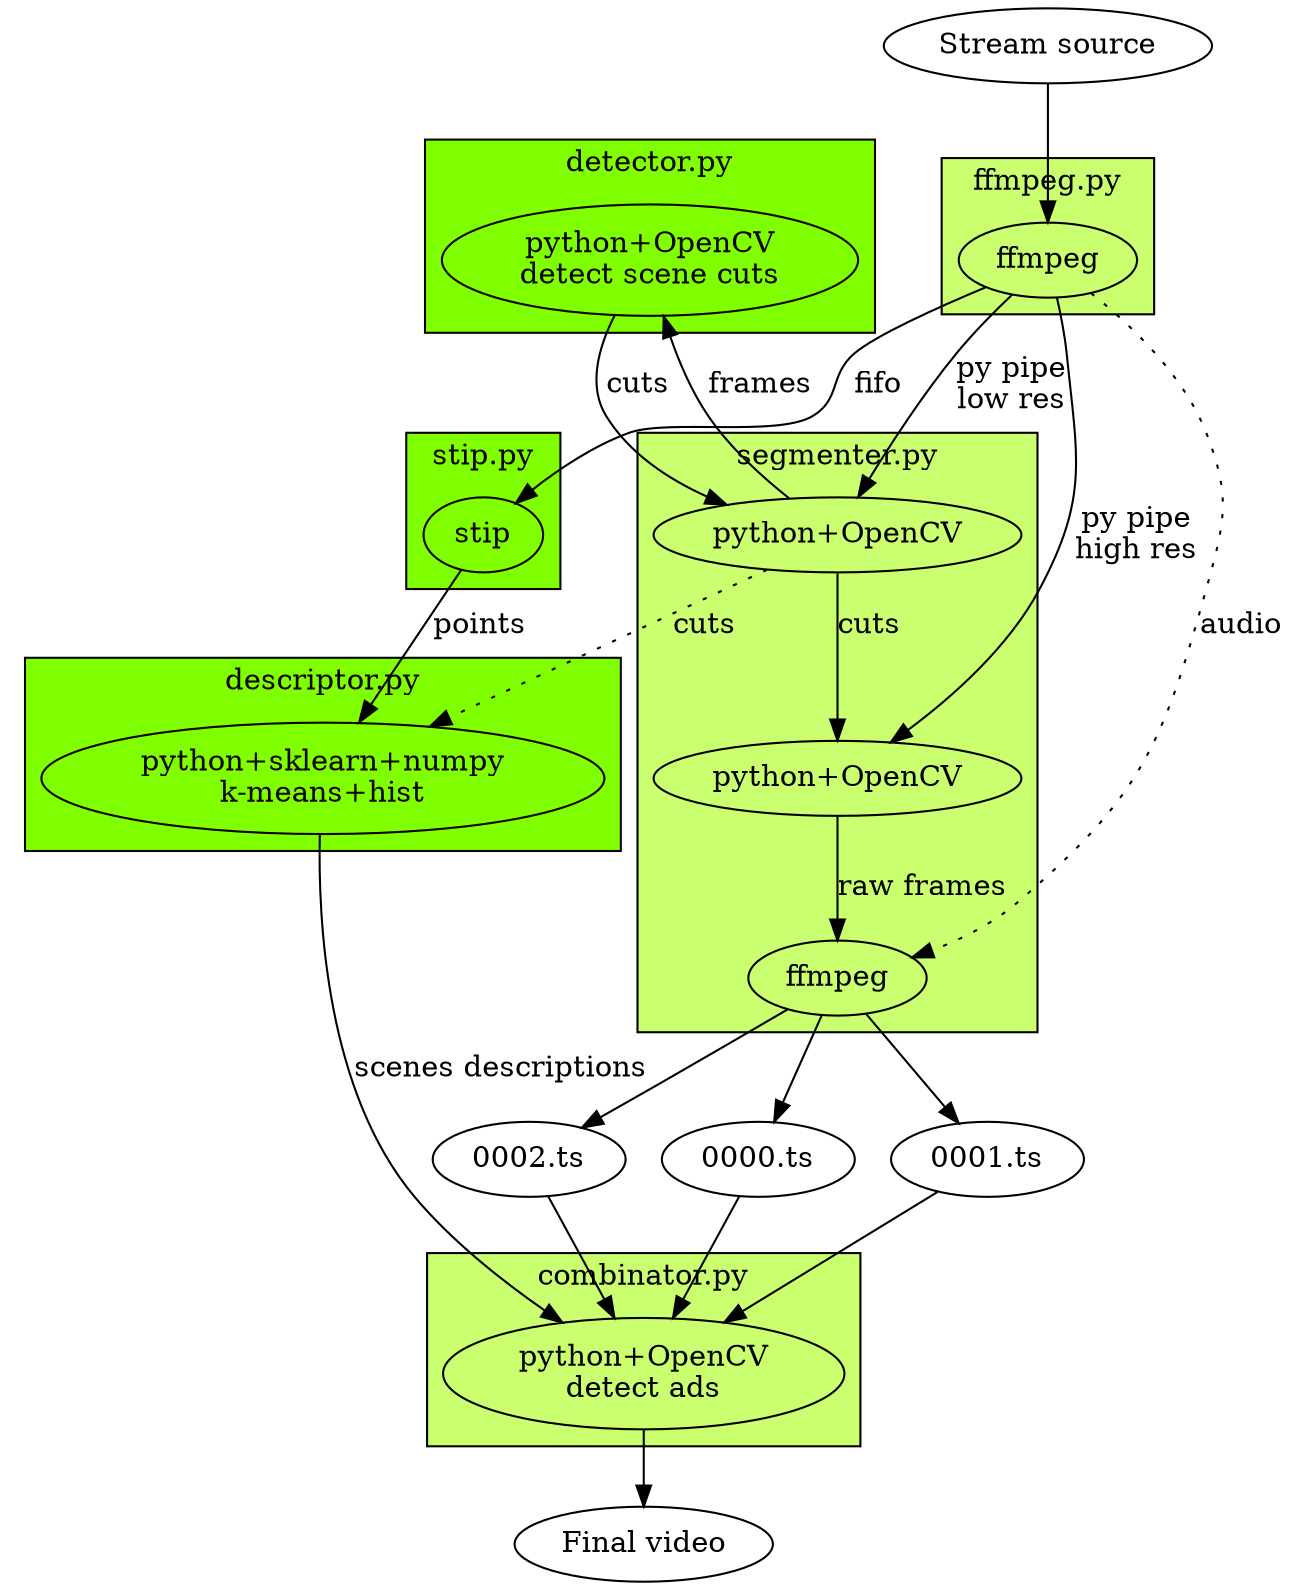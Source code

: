 digraph G {
	subgraph cluster_0 {
		a0[label="ffmpeg"];
		label = "ffmpeg.py";
		bgcolor = "darkolivegreen1";
	}
	subgraph cluster_1 {
		b0[label="stip"];
		label = "stip.py";
		bgcolor = "chartreuse";
	}
	subgraph cluster_2 {
		f0[label="python+OpenCV\ndetect scene cuts"];
		label = "detector.py";
		bgcolor = "chartreuse";
	}
	subgraph cluster_3 {
		d0[label="python+OpenCV\n"];
		d1[label="python+OpenCV\n"];
		d2[label="ffmpeg\n"];
		d0 -> d1[label="cuts"];
		d1 -> d2[label="raw frames"];
		label = "segmenter.py";
		bgcolor = "darkolivegreen1";
	}
	subgraph cluster_4 {
		e0[label="python+OpenCV\ndetect ads"];
		label = "combinator.py";
		bgcolor = "darkolivegreen1";
	}
	subgraph cluster_5 {
		c0[label="python+sklearn+numpy\nk-means+hist"];
		label = "descriptor.py";
		bgcolor = "chartreuse";
	}

	ss[label="Stream source"]
	ss -> a0;
	a0 -> b0[label="fifo"];
	b0 -> c0[label="points"];
	a0 -> d0[label="py pipe\nlow res"];
	a0 -> d1[label="py pipe\nhigh res"];
	d3 -> e0;
	d4 -> e0;
	d5 -> e0;
	c0 -> e0[label="scenes descriptions"];
	d0 -> f0[label="frames"];
	f0 -> d0[label="cuts"];
	a0 -> d2[label="audio",style="dotted"]
	d0 -> c0[label="cuts",style="dotted"]
	d3[label="0000.ts"];
	d4[label="0001.ts"];
	d5[label="0002.ts"];
	d2 -> d3;
	d2 -> d4;
	d2 -> d5;
	fv[label="Final video"];
	e0 -> fv;
}